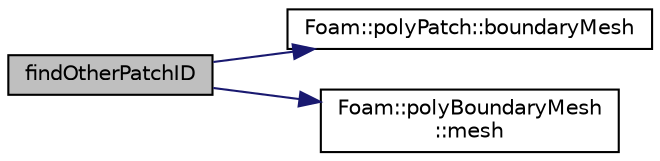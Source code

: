 digraph "findOtherPatchID"
{
  bgcolor="transparent";
  edge [fontname="Helvetica",fontsize="10",labelfontname="Helvetica",labelfontsize="10"];
  node [fontname="Helvetica",fontsize="10",shape=record];
  rankdir="LR";
  Node1 [label="findOtherPatchID",height=0.2,width=0.4,color="black", fillcolor="grey75", style="filled", fontcolor="black"];
  Node1 -> Node2 [color="midnightblue",fontsize="10",style="solid",fontname="Helvetica"];
  Node2 [label="Foam::polyPatch::boundaryMesh",height=0.2,width=0.4,color="black",URL="$a01922.html#a967e2a9a4a6da59154f932595447adc9",tooltip="Return boundaryMesh reference. "];
  Node1 -> Node3 [color="midnightblue",fontsize="10",style="solid",fontname="Helvetica"];
  Node3 [label="Foam::polyBoundaryMesh\l::mesh",height=0.2,width=0.4,color="black",URL="$a01899.html#aa51573bc757d5d5bb058db0464886447",tooltip="Return the mesh reference. "];
}
